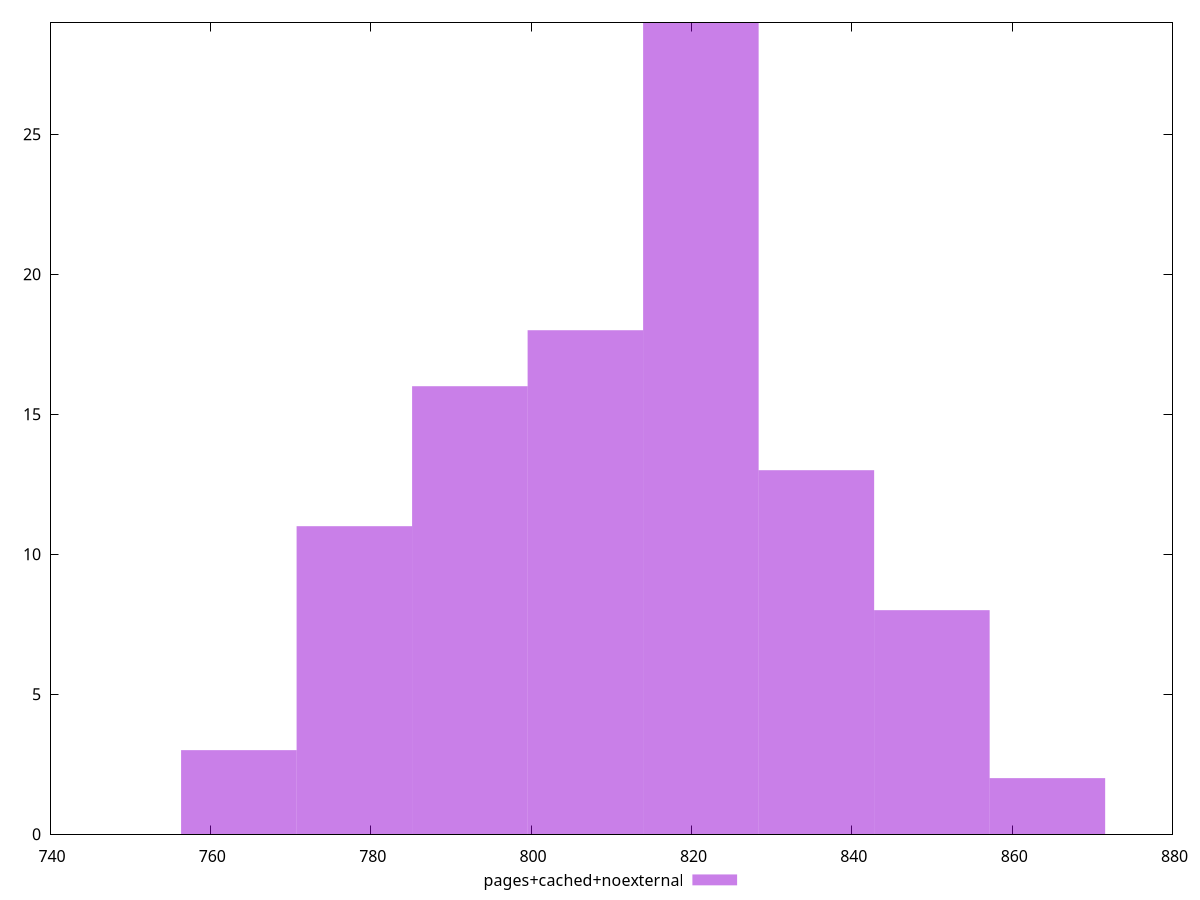 $_pagesCachedNoexternal <<EOF
806.7721842130344 18
792.3655380663731 16
821.1788303596958 29
835.585476506357 13
777.9588919197117 11
849.9921226530184 8
763.5522457730505 3
864.3987687996797 2
EOF
set key outside below
set terminal pngcairo
set output "report_00005_2020-11-02T22-26-11.212Z/mainthread-work-breakdown/pages+cached+noexternal//raw_hist.png"
set yrange [0:29]
set boxwidth 14.406646146661329
set style fill transparent solid 0.5 noborder
plot $_pagesCachedNoexternal title "pages+cached+noexternal" with boxes ,